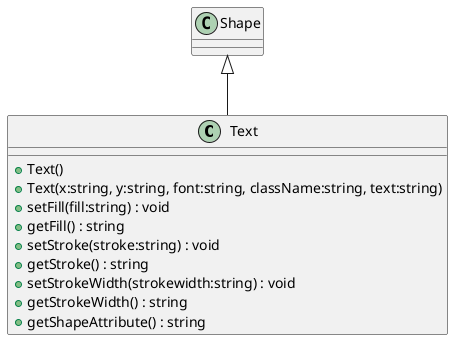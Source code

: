 @startuml
class Text {
    + Text()
    + Text(x:string, y:string, font:string, className:string, text:string)
    + setFill(fill:string) : void
    + getFill() : string
    + setStroke(stroke:string) : void
    + getStroke() : string
    + setStrokeWidth(strokewidth:string) : void
    + getStrokeWidth() : string
    + getShapeAttribute() : string
}
Shape <|-- Text
@enduml
